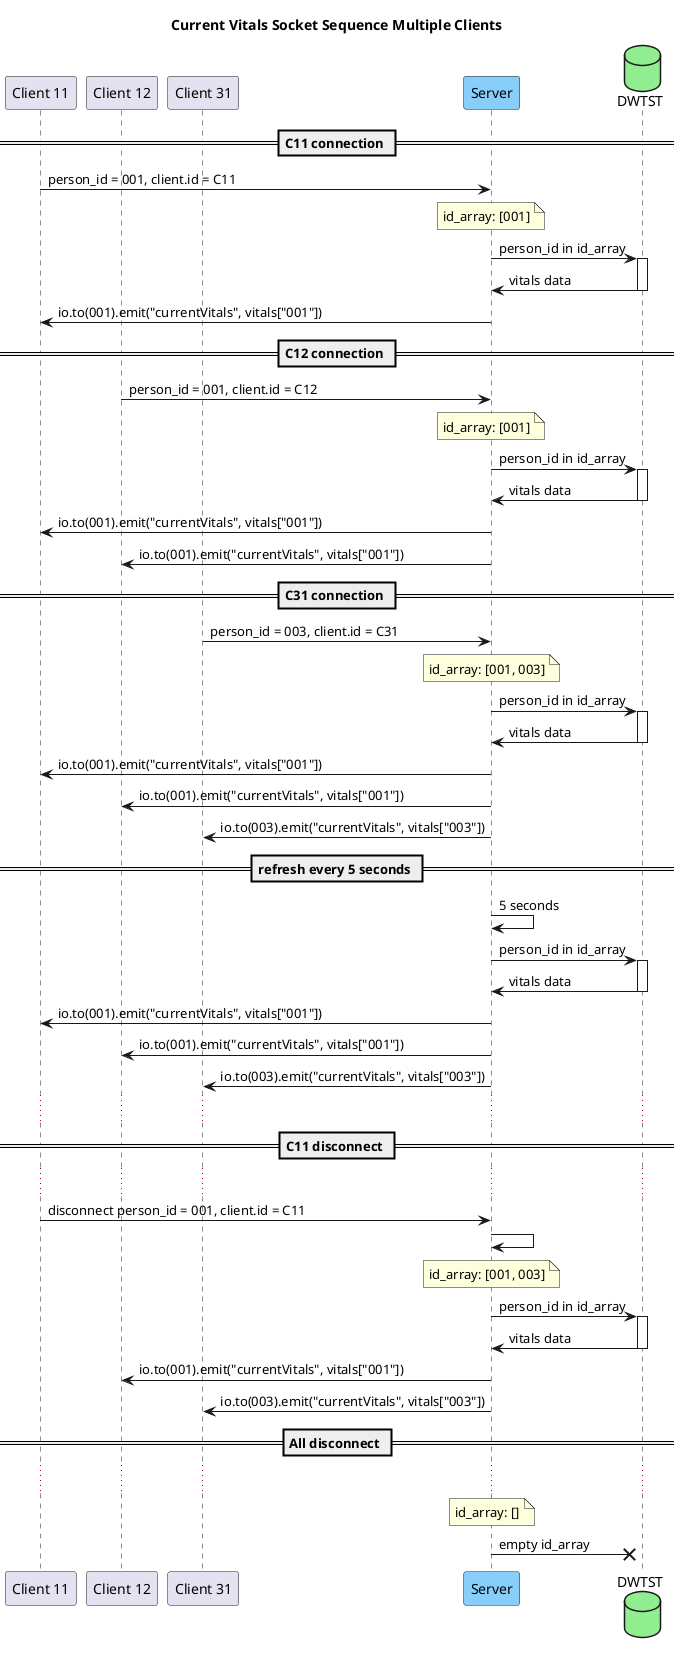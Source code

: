 @startuml sequence
title Current Vitals Socket Sequence Multiple Clients

participant "Client 11" as C1
participant "Client 12" as C2
participant "Client 31" as C3
participant "Server" as SR #LightSkyBlue
database "DWTST" as DWTST #LightGreen

== C11 connection ==
C1 -> SR : person_id = 001, client.id = C11
note over SR : id_array: [001]
SR -> DWTST : person_id in id_array
activate DWTST
DWTST -> SR : vitals data
deactivate DWTST
SR -> C1 : io.to(001).emit("currentVitals", vitals["001"])

== C12 connection ==
C2 -> SR : person_id = 001, client.id = C12
note over SR : id_array: [001]
SR -> DWTST : person_id in id_array
activate DWTST
DWTST -> SR : vitals data
deactivate DWTST
SR -> C1 : io.to(001).emit("currentVitals", vitals["001"])
SR -> C2 : io.to(001).emit("currentVitals", vitals["001"])

== C31 connection ==
C3 -> SR : person_id = 003, client.id = C31
note over SR : id_array: [001, 003]
SR -> DWTST : person_id in id_array
activate DWTST
DWTST -> SR : vitals data
deactivate DWTST
SR -> C1 : io.to(001).emit("currentVitals", vitals["001"])
SR -> C2 : io.to(001).emit("currentVitals", vitals["001"])
SR -> C3 : io.to(003).emit("currentVitals", vitals["003"])


== refresh every 5 seconds ==
SR -> SR : 5 seconds
SR -> DWTST : person_id in id_array
activate DWTST
DWTST -> SR : vitals data
deactivate DWTST
SR -> C1 : io.to(001).emit("currentVitals", vitals["001"])
SR -> C2 : io.to(001).emit("currentVitals", vitals["001"])
SR -> C3 : io.to(003).emit("currentVitals", vitals["003"])
...

== C11 disconnect ==
...
C1 -> SR : disconnect person_id = 001, client.id = C11
SR -> SR
note over SR : id_array: [001, 003]
SR -> DWTST : person_id in id_array
activate DWTST
DWTST -> SR : vitals data
deactivate DWTST
SR -> C2 : io.to(001).emit("currentVitals", vitals["001"])
SR -> C3 : io.to(003).emit("currentVitals", vitals["003"])

== All disconnect ==
...
note over SR : id_array: []
SR ->x DWTST : empty id_array




@enduml